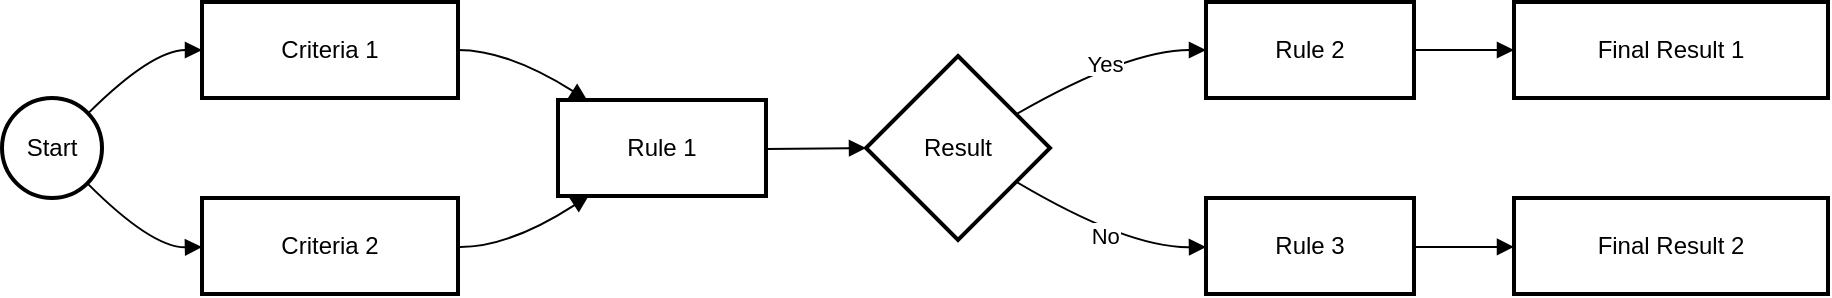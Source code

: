 <mxfile version="24.8.4">
  <diagram name="Page-1" id="aWhcwsSAxPhGUJzkwKce">
    <mxGraphModel>
      <root>
        <mxCell id="0" />
        <mxCell id="1" parent="0" />
        <mxCell id="2" value="Start" style="ellipse;aspect=fixed;strokeWidth=2;whiteSpace=wrap;" vertex="1" parent="1">
          <mxGeometry x="8" y="56" width="50" height="50" as="geometry" />
        </mxCell>
        <mxCell id="3" value="Criteria 1" style="whiteSpace=wrap;strokeWidth=2;" vertex="1" parent="1">
          <mxGeometry x="108" y="8" width="128" height="48" as="geometry" />
        </mxCell>
        <mxCell id="4" value="Criteria 2" style="whiteSpace=wrap;strokeWidth=2;" vertex="1" parent="1">
          <mxGeometry x="108" y="106" width="128" height="48" as="geometry" />
        </mxCell>
        <mxCell id="5" value="Rule 1" style="whiteSpace=wrap;strokeWidth=2;" vertex="1" parent="1">
          <mxGeometry x="286" y="57" width="104" height="48" as="geometry" />
        </mxCell>
        <mxCell id="6" value="Result" style="rhombus;strokeWidth=2;whiteSpace=wrap;" vertex="1" parent="1">
          <mxGeometry x="440" y="35" width="92" height="92" as="geometry" />
        </mxCell>
        <mxCell id="7" value="Rule 2" style="whiteSpace=wrap;strokeWidth=2;" vertex="1" parent="1">
          <mxGeometry x="610" y="8" width="104" height="48" as="geometry" />
        </mxCell>
        <mxCell id="8" value="Rule 3" style="whiteSpace=wrap;strokeWidth=2;" vertex="1" parent="1">
          <mxGeometry x="610" y="106" width="104" height="48" as="geometry" />
        </mxCell>
        <mxCell id="9" value="Final Result 1" style="whiteSpace=wrap;strokeWidth=2;" vertex="1" parent="1">
          <mxGeometry x="764" y="8" width="157" height="48" as="geometry" />
        </mxCell>
        <mxCell id="10" value="Final Result 2" style="whiteSpace=wrap;strokeWidth=2;" vertex="1" parent="1">
          <mxGeometry x="764" y="106" width="157" height="48" as="geometry" />
        </mxCell>
        <mxCell id="11" value="" style="curved=1;startArrow=none;endArrow=block;exitX=1;exitY=0.02;entryX=0;entryY=0.5;" edge="1" parent="1" source="2" target="3">
          <mxGeometry relative="1" as="geometry">
            <Array as="points">
              <mxPoint x="83" y="32" />
            </Array>
          </mxGeometry>
        </mxCell>
        <mxCell id="12" value="" style="curved=1;startArrow=none;endArrow=block;exitX=1;exitY=1;entryX=0;entryY=0.51;" edge="1" parent="1" source="2" target="4">
          <mxGeometry relative="1" as="geometry">
            <Array as="points">
              <mxPoint x="83" y="131" />
            </Array>
          </mxGeometry>
        </mxCell>
        <mxCell id="13" value="" style="curved=1;startArrow=none;endArrow=block;exitX=1;exitY=0.5;entryX=0.14;entryY=0;" edge="1" parent="1" source="3" target="5">
          <mxGeometry relative="1" as="geometry">
            <Array as="points">
              <mxPoint x="261" y="32" />
            </Array>
          </mxGeometry>
        </mxCell>
        <mxCell id="14" value="" style="curved=1;startArrow=none;endArrow=block;exitX=1;exitY=0.51;entryX=0.14;entryY=1.01;" edge="1" parent="1" source="4" target="5">
          <mxGeometry relative="1" as="geometry">
            <Array as="points">
              <mxPoint x="261" y="131" />
            </Array>
          </mxGeometry>
        </mxCell>
        <mxCell id="15" value="" style="curved=1;startArrow=none;endArrow=block;exitX=1;exitY=0.51;entryX=0;entryY=0.5;" edge="1" parent="1" source="5" target="6">
          <mxGeometry relative="1" as="geometry">
            <Array as="points" />
          </mxGeometry>
        </mxCell>
        <mxCell id="16" value="Yes" style="curved=1;startArrow=none;endArrow=block;exitX=1;exitY=0.21;entryX=0;entryY=0.5;" edge="1" parent="1" source="6" target="7">
          <mxGeometry relative="1" as="geometry">
            <Array as="points">
              <mxPoint x="571" y="32" />
            </Array>
          </mxGeometry>
        </mxCell>
        <mxCell id="17" value="No" style="curved=1;startArrow=none;endArrow=block;exitX=1;exitY=0.79;entryX=0;entryY=0.51;" edge="1" parent="1" source="6" target="8">
          <mxGeometry relative="1" as="geometry">
            <Array as="points">
              <mxPoint x="571" y="131" />
            </Array>
          </mxGeometry>
        </mxCell>
        <mxCell id="18" value="" style="curved=1;startArrow=none;endArrow=block;exitX=1;exitY=0.5;entryX=0;entryY=0.5;" edge="1" parent="1" source="7" target="9">
          <mxGeometry relative="1" as="geometry">
            <Array as="points" />
          </mxGeometry>
        </mxCell>
        <mxCell id="19" value="" style="curved=1;startArrow=none;endArrow=block;exitX=1;exitY=0.51;entryX=0;entryY=0.51;" edge="1" parent="1" source="8" target="10">
          <mxGeometry relative="1" as="geometry">
            <Array as="points" />
          </mxGeometry>
        </mxCell>
      </root>
    </mxGraphModel>
  </diagram>
</mxfile>
